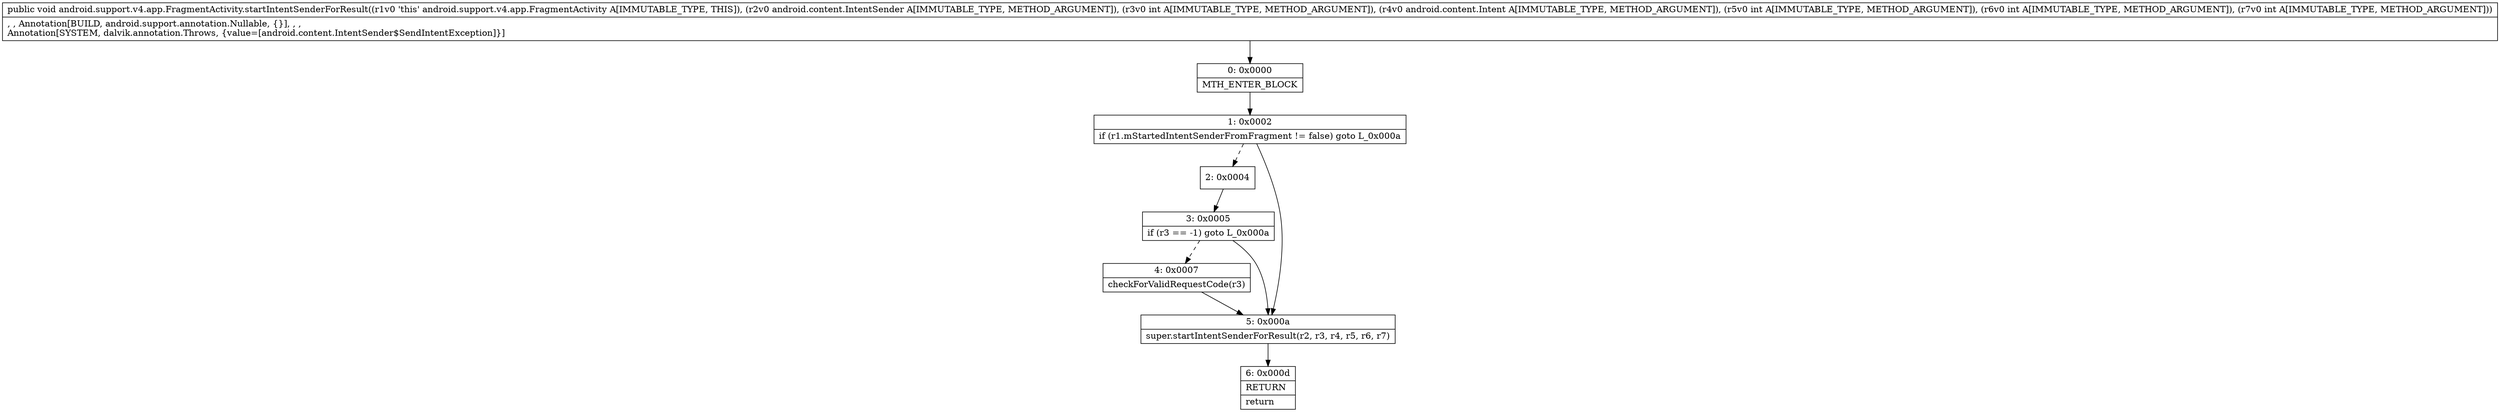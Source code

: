 digraph "CFG forandroid.support.v4.app.FragmentActivity.startIntentSenderForResult(Landroid\/content\/IntentSender;ILandroid\/content\/Intent;III)V" {
Node_0 [shape=record,label="{0\:\ 0x0000|MTH_ENTER_BLOCK\l}"];
Node_1 [shape=record,label="{1\:\ 0x0002|if (r1.mStartedIntentSenderFromFragment != false) goto L_0x000a\l}"];
Node_2 [shape=record,label="{2\:\ 0x0004}"];
Node_3 [shape=record,label="{3\:\ 0x0005|if (r3 == \-1) goto L_0x000a\l}"];
Node_4 [shape=record,label="{4\:\ 0x0007|checkForValidRequestCode(r3)\l}"];
Node_5 [shape=record,label="{5\:\ 0x000a|super.startIntentSenderForResult(r2, r3, r4, r5, r6, r7)\l}"];
Node_6 [shape=record,label="{6\:\ 0x000d|RETURN\l|return\l}"];
MethodNode[shape=record,label="{public void android.support.v4.app.FragmentActivity.startIntentSenderForResult((r1v0 'this' android.support.v4.app.FragmentActivity A[IMMUTABLE_TYPE, THIS]), (r2v0 android.content.IntentSender A[IMMUTABLE_TYPE, METHOD_ARGUMENT]), (r3v0 int A[IMMUTABLE_TYPE, METHOD_ARGUMENT]), (r4v0 android.content.Intent A[IMMUTABLE_TYPE, METHOD_ARGUMENT]), (r5v0 int A[IMMUTABLE_TYPE, METHOD_ARGUMENT]), (r6v0 int A[IMMUTABLE_TYPE, METHOD_ARGUMENT]), (r7v0 int A[IMMUTABLE_TYPE, METHOD_ARGUMENT]))  | , , Annotation[BUILD, android.support.annotation.Nullable, \{\}], , , \lAnnotation[SYSTEM, dalvik.annotation.Throws, \{value=[android.content.IntentSender$SendIntentException]\}]\l}"];
MethodNode -> Node_0;
Node_0 -> Node_1;
Node_1 -> Node_2[style=dashed];
Node_1 -> Node_5;
Node_2 -> Node_3;
Node_3 -> Node_4[style=dashed];
Node_3 -> Node_5;
Node_4 -> Node_5;
Node_5 -> Node_6;
}

